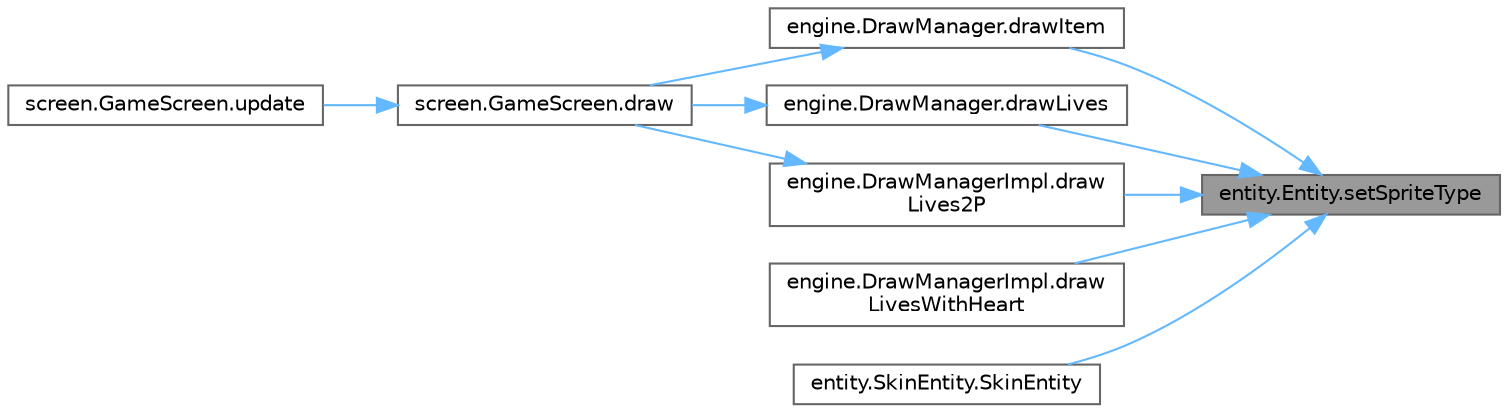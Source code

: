 digraph "entity.Entity.setSpriteType"
{
 // LATEX_PDF_SIZE
  bgcolor="transparent";
  edge [fontname=Helvetica,fontsize=10,labelfontname=Helvetica,labelfontsize=10];
  node [fontname=Helvetica,fontsize=10,shape=box,height=0.2,width=0.4];
  rankdir="RL";
  Node1 [id="Node000001",label="entity.Entity.setSpriteType",height=0.2,width=0.4,color="gray40", fillcolor="grey60", style="filled", fontcolor="black",tooltip="Constructor, establishes the entity's generic properties."];
  Node1 -> Node2 [id="edge1_Node000001_Node000002",dir="back",color="steelblue1",style="solid",tooltip=" "];
  Node2 [id="Node000002",label="engine.DrawManager.drawItem",height=0.2,width=0.4,color="grey40", fillcolor="white", style="filled",URL="$classengine_1_1_draw_manager.html#aaa79bdd1a40b73b3c4e11540adc8af65",tooltip="Draw the item that player got."];
  Node2 -> Node3 [id="edge2_Node000002_Node000003",dir="back",color="steelblue1",style="solid",tooltip=" "];
  Node3 [id="Node000003",label="screen.GameScreen.draw",height=0.2,width=0.4,color="grey40", fillcolor="white", style="filled",URL="$classscreen_1_1_game_screen.html#a41ddf8251a118219238774fd8483e92a",tooltip="Draws the elements associated with the screen."];
  Node3 -> Node4 [id="edge3_Node000003_Node000004",dir="back",color="steelblue1",style="solid",tooltip=" "];
  Node4 [id="Node000004",label="screen.GameScreen.update",height=0.2,width=0.4,color="grey40", fillcolor="white", style="filled",URL="$classscreen_1_1_game_screen.html#aea54bbc0cb5c6990c159be77532b94e0",tooltip="Updates the elements on screen and checks for events."];
  Node1 -> Node5 [id="edge4_Node000001_Node000005",dir="back",color="steelblue1",style="solid",tooltip=" "];
  Node5 [id="Node000005",label="engine.DrawManager.drawLives",height=0.2,width=0.4,color="grey40", fillcolor="white", style="filled",URL="$classengine_1_1_draw_manager.html#a2eacd26820b8ce33db5cd9a5ee7ad084",tooltip="For debugging purpouses, draws the canvas borders."];
  Node5 -> Node3 [id="edge5_Node000005_Node000003",dir="back",color="steelblue1",style="solid",tooltip=" "];
  Node1 -> Node6 [id="edge6_Node000001_Node000006",dir="back",color="steelblue1",style="solid",tooltip=" "];
  Node6 [id="Node000006",label="engine.DrawManagerImpl.draw\lLives2P",height=0.2,width=0.4,color="grey40", fillcolor="white", style="filled",URL="$classengine_1_1_draw_manager_impl.html#a510168f7193dea848c6cf7c8857c943b",tooltip="Draws 2P's lives on screen."];
  Node6 -> Node3 [id="edge7_Node000006_Node000003",dir="back",color="steelblue1",style="solid",tooltip=" "];
  Node1 -> Node7 [id="edge8_Node000001_Node000007",dir="back",color="steelblue1",style="solid",tooltip=" "];
  Node7 [id="Node000007",label="engine.DrawManagerImpl.draw\lLivesWithHeart",height=0.2,width=0.4,color="grey40", fillcolor="white", style="filled",URL="$classengine_1_1_draw_manager_impl.html#a1004bb7e790cef26467b9a6b6c5ec1fe",tooltip=" "];
  Node1 -> Node8 [id="edge9_Node000001_Node000008",dir="back",color="steelblue1",style="solid",tooltip=" "];
  Node8 [id="Node000008",label="entity.SkinEntity.SkinEntity",height=0.2,width=0.4,color="grey40", fillcolor="white", style="filled",URL="$classentity_1_1_skin_entity.html#a51afd2468f87c66935f369d05a2c4a6e",tooltip=" "];
}
